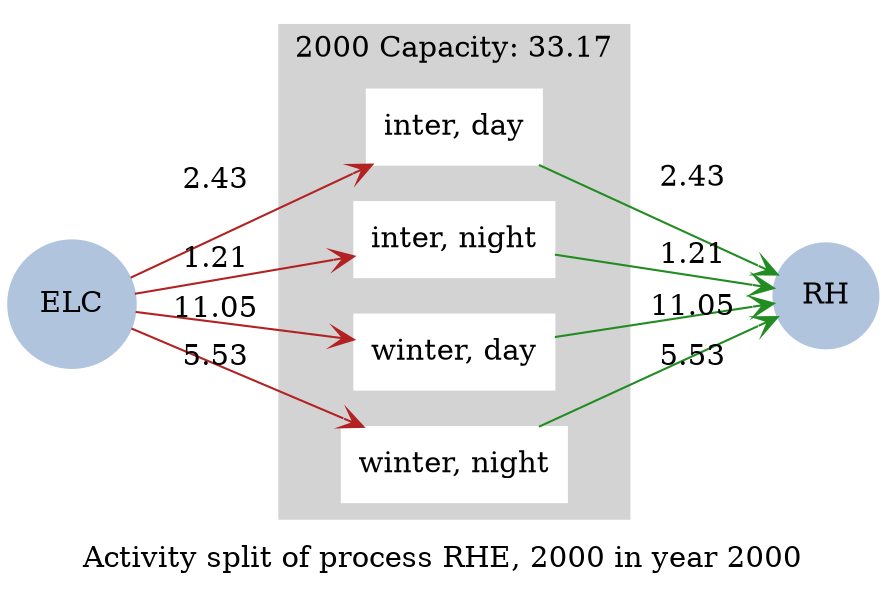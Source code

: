 strict digraph model {
	label = "Activity split of process RHE, 2000 in year 2000" ;

	compound    = "True" ;
	concentrate = "True";
	rankdir     = "LR" ;
	splines     = "False" ;

	node [ style="filled" ] ;
	edge [ arrowhead="vee" ] ;

	subgraph cluster_slices {
		label = "2000 Capacity: 33.17" ;

		color = "lightgrey" ;
		rank  = "same" ;
		style = "filled" ;

		node [ color="white", shape="box" ] ;

		"inter, day" ;
		"inter, night" ;
		"winter, day" ;
		"winter, night" ;
	}

	subgraph energy_carriers {
		node [
		  color     = "lightsteelblue",
		  fontcolor = "black",
		  shape     = "circle"
		] ;

		"ELC" [ href="../commodities/rc_ELC_2000.svg" ] ;
		"RH"  [ href="../commodities/rc_RH_2000.svg" ] ;
	}

	subgraph inputs {
		edge [ color="firebrick" ] ;

		"ELC" -> "inter, day"    [ label="2.43" ] ;
		"ELC" -> "inter, night"  [ label="1.21" ] ;
		"ELC" -> "winter, day"   [ label="11.05" ] ;
		"ELC" -> "winter, night" [ label="5.53" ] ;
	}

	subgraph outputs {
		edge [ color="forestgreen" ] ;

		"inter, day"    -> "RH" [ label="2.43" ] ;
		"inter, night"  -> "RH" [ label="1.21" ] ;
		"winter, day"   -> "RH" [ label="11.05" ] ;
		"winter, night" -> "RH" [ label="5.53" ] ;
	}
}
